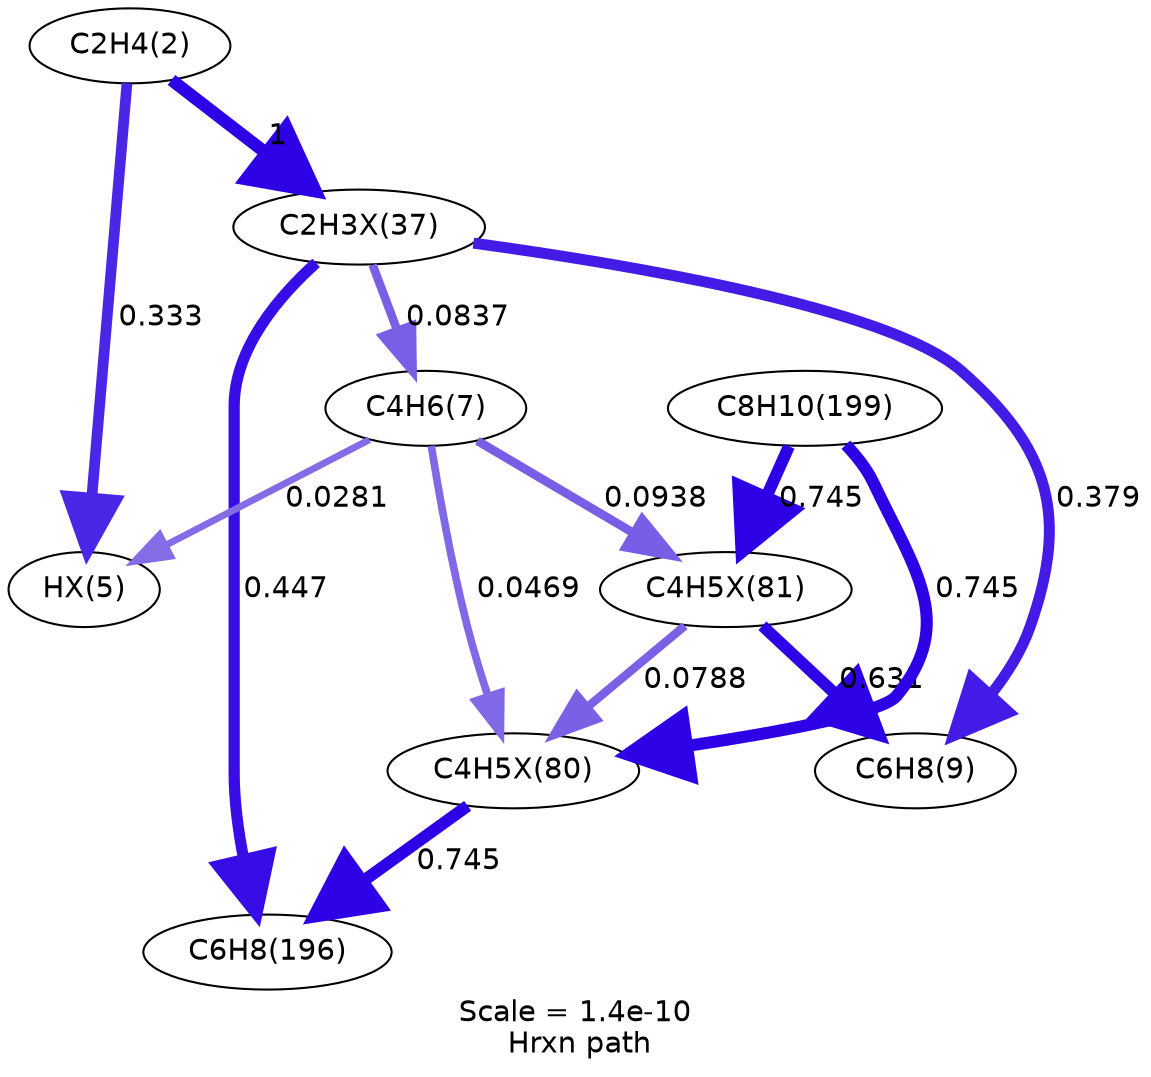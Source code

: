 digraph reaction_paths {
center=1;
s5 -> s24[fontname="Helvetica", style="setlinewidth(5.17)", arrowsize=2.59, color="0.7, 0.833, 0.9"
, label=" 0.333"];
s5 -> s25[fontname="Helvetica", style="setlinewidth(6)", arrowsize=3, color="0.7, 1.5, 0.9"
, label=" 1"];
s8 -> s24[fontname="Helvetica", style="setlinewidth(3.3)", arrowsize=1.65, color="0.7, 0.528, 0.9"
, label=" 0.0281"];
s25 -> s8[fontname="Helvetica", style="setlinewidth(4.13)", arrowsize=2.06, color="0.7, 0.584, 0.9"
, label=" 0.0837"];
s25 -> s9[fontname="Helvetica", style="setlinewidth(5.27)", arrowsize=2.63, color="0.7, 0.879, 0.9"
, label=" 0.379"];
s25 -> s10[fontname="Helvetica", style="setlinewidth(5.39)", arrowsize=2.7, color="0.7, 0.947, 0.9"
, label=" 0.447"];
s8 -> s27[fontname="Helvetica", style="setlinewidth(4.21)", arrowsize=2.11, color="0.7, 0.594, 0.9"
, label=" 0.0938"];
s8 -> s26[fontname="Helvetica", style="setlinewidth(3.69)", arrowsize=1.84, color="0.7, 0.547, 0.9"
, label=" 0.0469"];
s27 -> s9[fontname="Helvetica", style="setlinewidth(5.65)", arrowsize=2.83, color="0.7, 1.13, 0.9"
, label=" 0.631"];
s27 -> s26[fontname="Helvetica", style="setlinewidth(4.08)", arrowsize=2.04, color="0.7, 0.579, 0.9"
, label=" 0.0788"];
s11 -> s27[fontname="Helvetica", style="setlinewidth(5.78)", arrowsize=2.89, color="0.7, 1.25, 0.9"
, label=" 0.745"];
s26 -> s10[fontname="Helvetica", style="setlinewidth(5.78)", arrowsize=2.89, color="0.7, 1.25, 0.9"
, label=" 0.745"];
s11 -> s26[fontname="Helvetica", style="setlinewidth(5.78)", arrowsize=2.89, color="0.7, 1.25, 0.9"
, label=" 0.745"];
s5 [ fontname="Helvetica", label="C2H4(2)"];
s8 [ fontname="Helvetica", label="C4H6(7)"];
s9 [ fontname="Helvetica", label="C6H8(9)"];
s10 [ fontname="Helvetica", label="C6H8(196)"];
s11 [ fontname="Helvetica", label="C8H10(199)"];
s24 [ fontname="Helvetica", label="HX(5)"];
s25 [ fontname="Helvetica", label="C2H3X(37)"];
s26 [ fontname="Helvetica", label="C4H5X(80)"];
s27 [ fontname="Helvetica", label="C4H5X(81)"];
 label = "Scale = 1.4e-10\l Hrxn path";
 fontname = "Helvetica";
}
